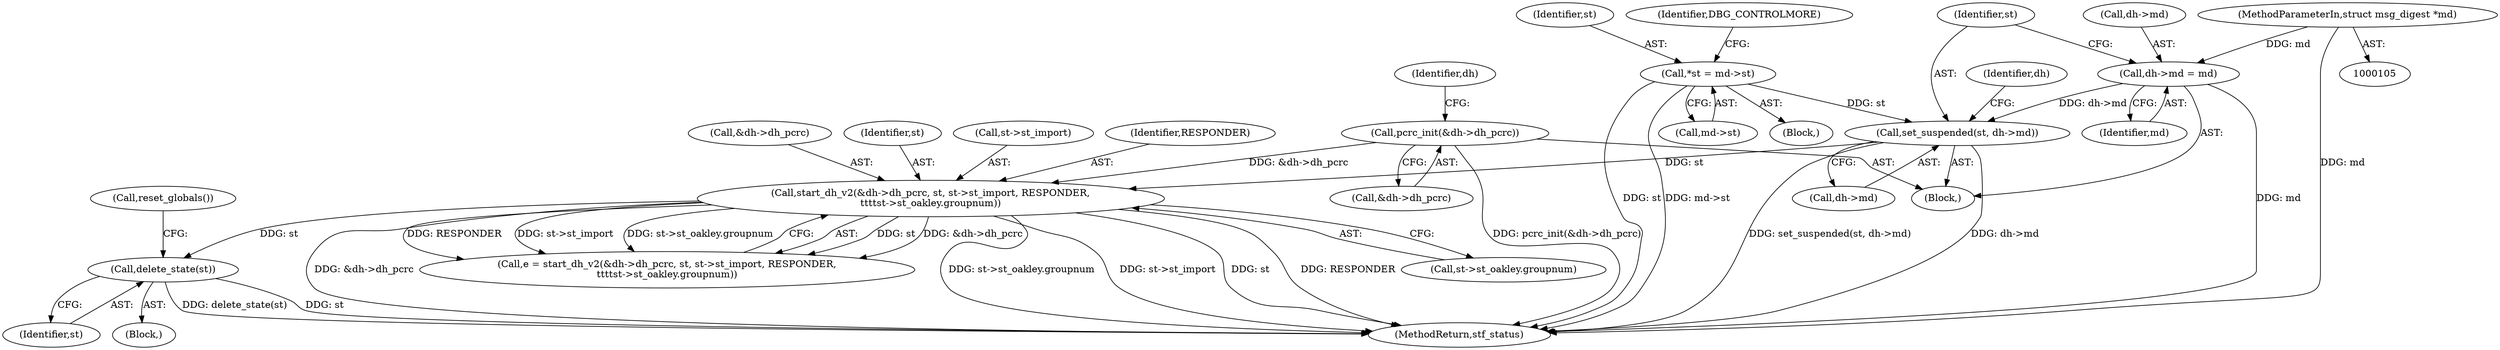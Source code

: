 digraph "0_libreswan_2899351224fe2940aec37d7656e1e392c0fe07f0_4@API" {
"1000184" [label="(Call,delete_state(st))"];
"1000157" [label="(Call,start_dh_v2(&dh->dh_pcrc, st, st->st_import, RESPONDER,\n\t\t\t\tst->st_oakley.groupnum))"];
"1000143" [label="(Call,pcrc_init(&dh->dh_pcrc))"];
"1000138" [label="(Call,set_suspended(st, dh->md))"];
"1000109" [label="(Call,*st = md->st)"];
"1000133" [label="(Call,dh->md = md)"];
"1000106" [label="(MethodParameterIn,struct msg_digest *md)"];
"1000189" [label="(MethodReturn,stf_status)"];
"1000184" [label="(Call,delete_state(st))"];
"1000109" [label="(Call,*st = md->st)"];
"1000111" [label="(Call,md->st)"];
"1000138" [label="(Call,set_suspended(st, dh->md))"];
"1000106" [label="(MethodParameterIn,struct msg_digest *md)"];
"1000163" [label="(Call,st->st_import)"];
"1000151" [label="(Identifier,dh)"];
"1000157" [label="(Call,start_dh_v2(&dh->dh_pcrc, st, st->st_import, RESPONDER,\n\t\t\t\tst->st_oakley.groupnum))"];
"1000167" [label="(Call,st->st_oakley.groupnum)"];
"1000110" [label="(Identifier,st)"];
"1000180" [label="(Block,)"];
"1000144" [label="(Call,&dh->dh_pcrc)"];
"1000166" [label="(Identifier,RESPONDER)"];
"1000115" [label="(Identifier,DBG_CONTROLMORE)"];
"1000133" [label="(Call,dh->md = md)"];
"1000186" [label="(Call,reset_globals())"];
"1000137" [label="(Identifier,md)"];
"1000131" [label="(Block,)"];
"1000158" [label="(Call,&dh->dh_pcrc)"];
"1000107" [label="(Block,)"];
"1000185" [label="(Identifier,st)"];
"1000134" [label="(Call,dh->md)"];
"1000155" [label="(Call,e = start_dh_v2(&dh->dh_pcrc, st, st->st_import, RESPONDER,\n\t\t\t\tst->st_oakley.groupnum))"];
"1000139" [label="(Identifier,st)"];
"1000162" [label="(Identifier,st)"];
"1000143" [label="(Call,pcrc_init(&dh->dh_pcrc))"];
"1000146" [label="(Identifier,dh)"];
"1000140" [label="(Call,dh->md)"];
"1000184" -> "1000180"  [label="AST: "];
"1000184" -> "1000185"  [label="CFG: "];
"1000185" -> "1000184"  [label="AST: "];
"1000186" -> "1000184"  [label="CFG: "];
"1000184" -> "1000189"  [label="DDG: st"];
"1000184" -> "1000189"  [label="DDG: delete_state(st)"];
"1000157" -> "1000184"  [label="DDG: st"];
"1000157" -> "1000155"  [label="AST: "];
"1000157" -> "1000167"  [label="CFG: "];
"1000158" -> "1000157"  [label="AST: "];
"1000162" -> "1000157"  [label="AST: "];
"1000163" -> "1000157"  [label="AST: "];
"1000166" -> "1000157"  [label="AST: "];
"1000167" -> "1000157"  [label="AST: "];
"1000155" -> "1000157"  [label="CFG: "];
"1000157" -> "1000189"  [label="DDG: RESPONDER"];
"1000157" -> "1000189"  [label="DDG: &dh->dh_pcrc"];
"1000157" -> "1000189"  [label="DDG: st->st_oakley.groupnum"];
"1000157" -> "1000189"  [label="DDG: st->st_import"];
"1000157" -> "1000189"  [label="DDG: st"];
"1000157" -> "1000155"  [label="DDG: st"];
"1000157" -> "1000155"  [label="DDG: &dh->dh_pcrc"];
"1000157" -> "1000155"  [label="DDG: RESPONDER"];
"1000157" -> "1000155"  [label="DDG: st->st_import"];
"1000157" -> "1000155"  [label="DDG: st->st_oakley.groupnum"];
"1000143" -> "1000157"  [label="DDG: &dh->dh_pcrc"];
"1000138" -> "1000157"  [label="DDG: st"];
"1000143" -> "1000131"  [label="AST: "];
"1000143" -> "1000144"  [label="CFG: "];
"1000144" -> "1000143"  [label="AST: "];
"1000151" -> "1000143"  [label="CFG: "];
"1000143" -> "1000189"  [label="DDG: pcrc_init(&dh->dh_pcrc)"];
"1000138" -> "1000131"  [label="AST: "];
"1000138" -> "1000140"  [label="CFG: "];
"1000139" -> "1000138"  [label="AST: "];
"1000140" -> "1000138"  [label="AST: "];
"1000146" -> "1000138"  [label="CFG: "];
"1000138" -> "1000189"  [label="DDG: dh->md"];
"1000138" -> "1000189"  [label="DDG: set_suspended(st, dh->md)"];
"1000109" -> "1000138"  [label="DDG: st"];
"1000133" -> "1000138"  [label="DDG: dh->md"];
"1000109" -> "1000107"  [label="AST: "];
"1000109" -> "1000111"  [label="CFG: "];
"1000110" -> "1000109"  [label="AST: "];
"1000111" -> "1000109"  [label="AST: "];
"1000115" -> "1000109"  [label="CFG: "];
"1000109" -> "1000189"  [label="DDG: st"];
"1000109" -> "1000189"  [label="DDG: md->st"];
"1000133" -> "1000131"  [label="AST: "];
"1000133" -> "1000137"  [label="CFG: "];
"1000134" -> "1000133"  [label="AST: "];
"1000137" -> "1000133"  [label="AST: "];
"1000139" -> "1000133"  [label="CFG: "];
"1000133" -> "1000189"  [label="DDG: md"];
"1000106" -> "1000133"  [label="DDG: md"];
"1000106" -> "1000105"  [label="AST: "];
"1000106" -> "1000189"  [label="DDG: md"];
}

